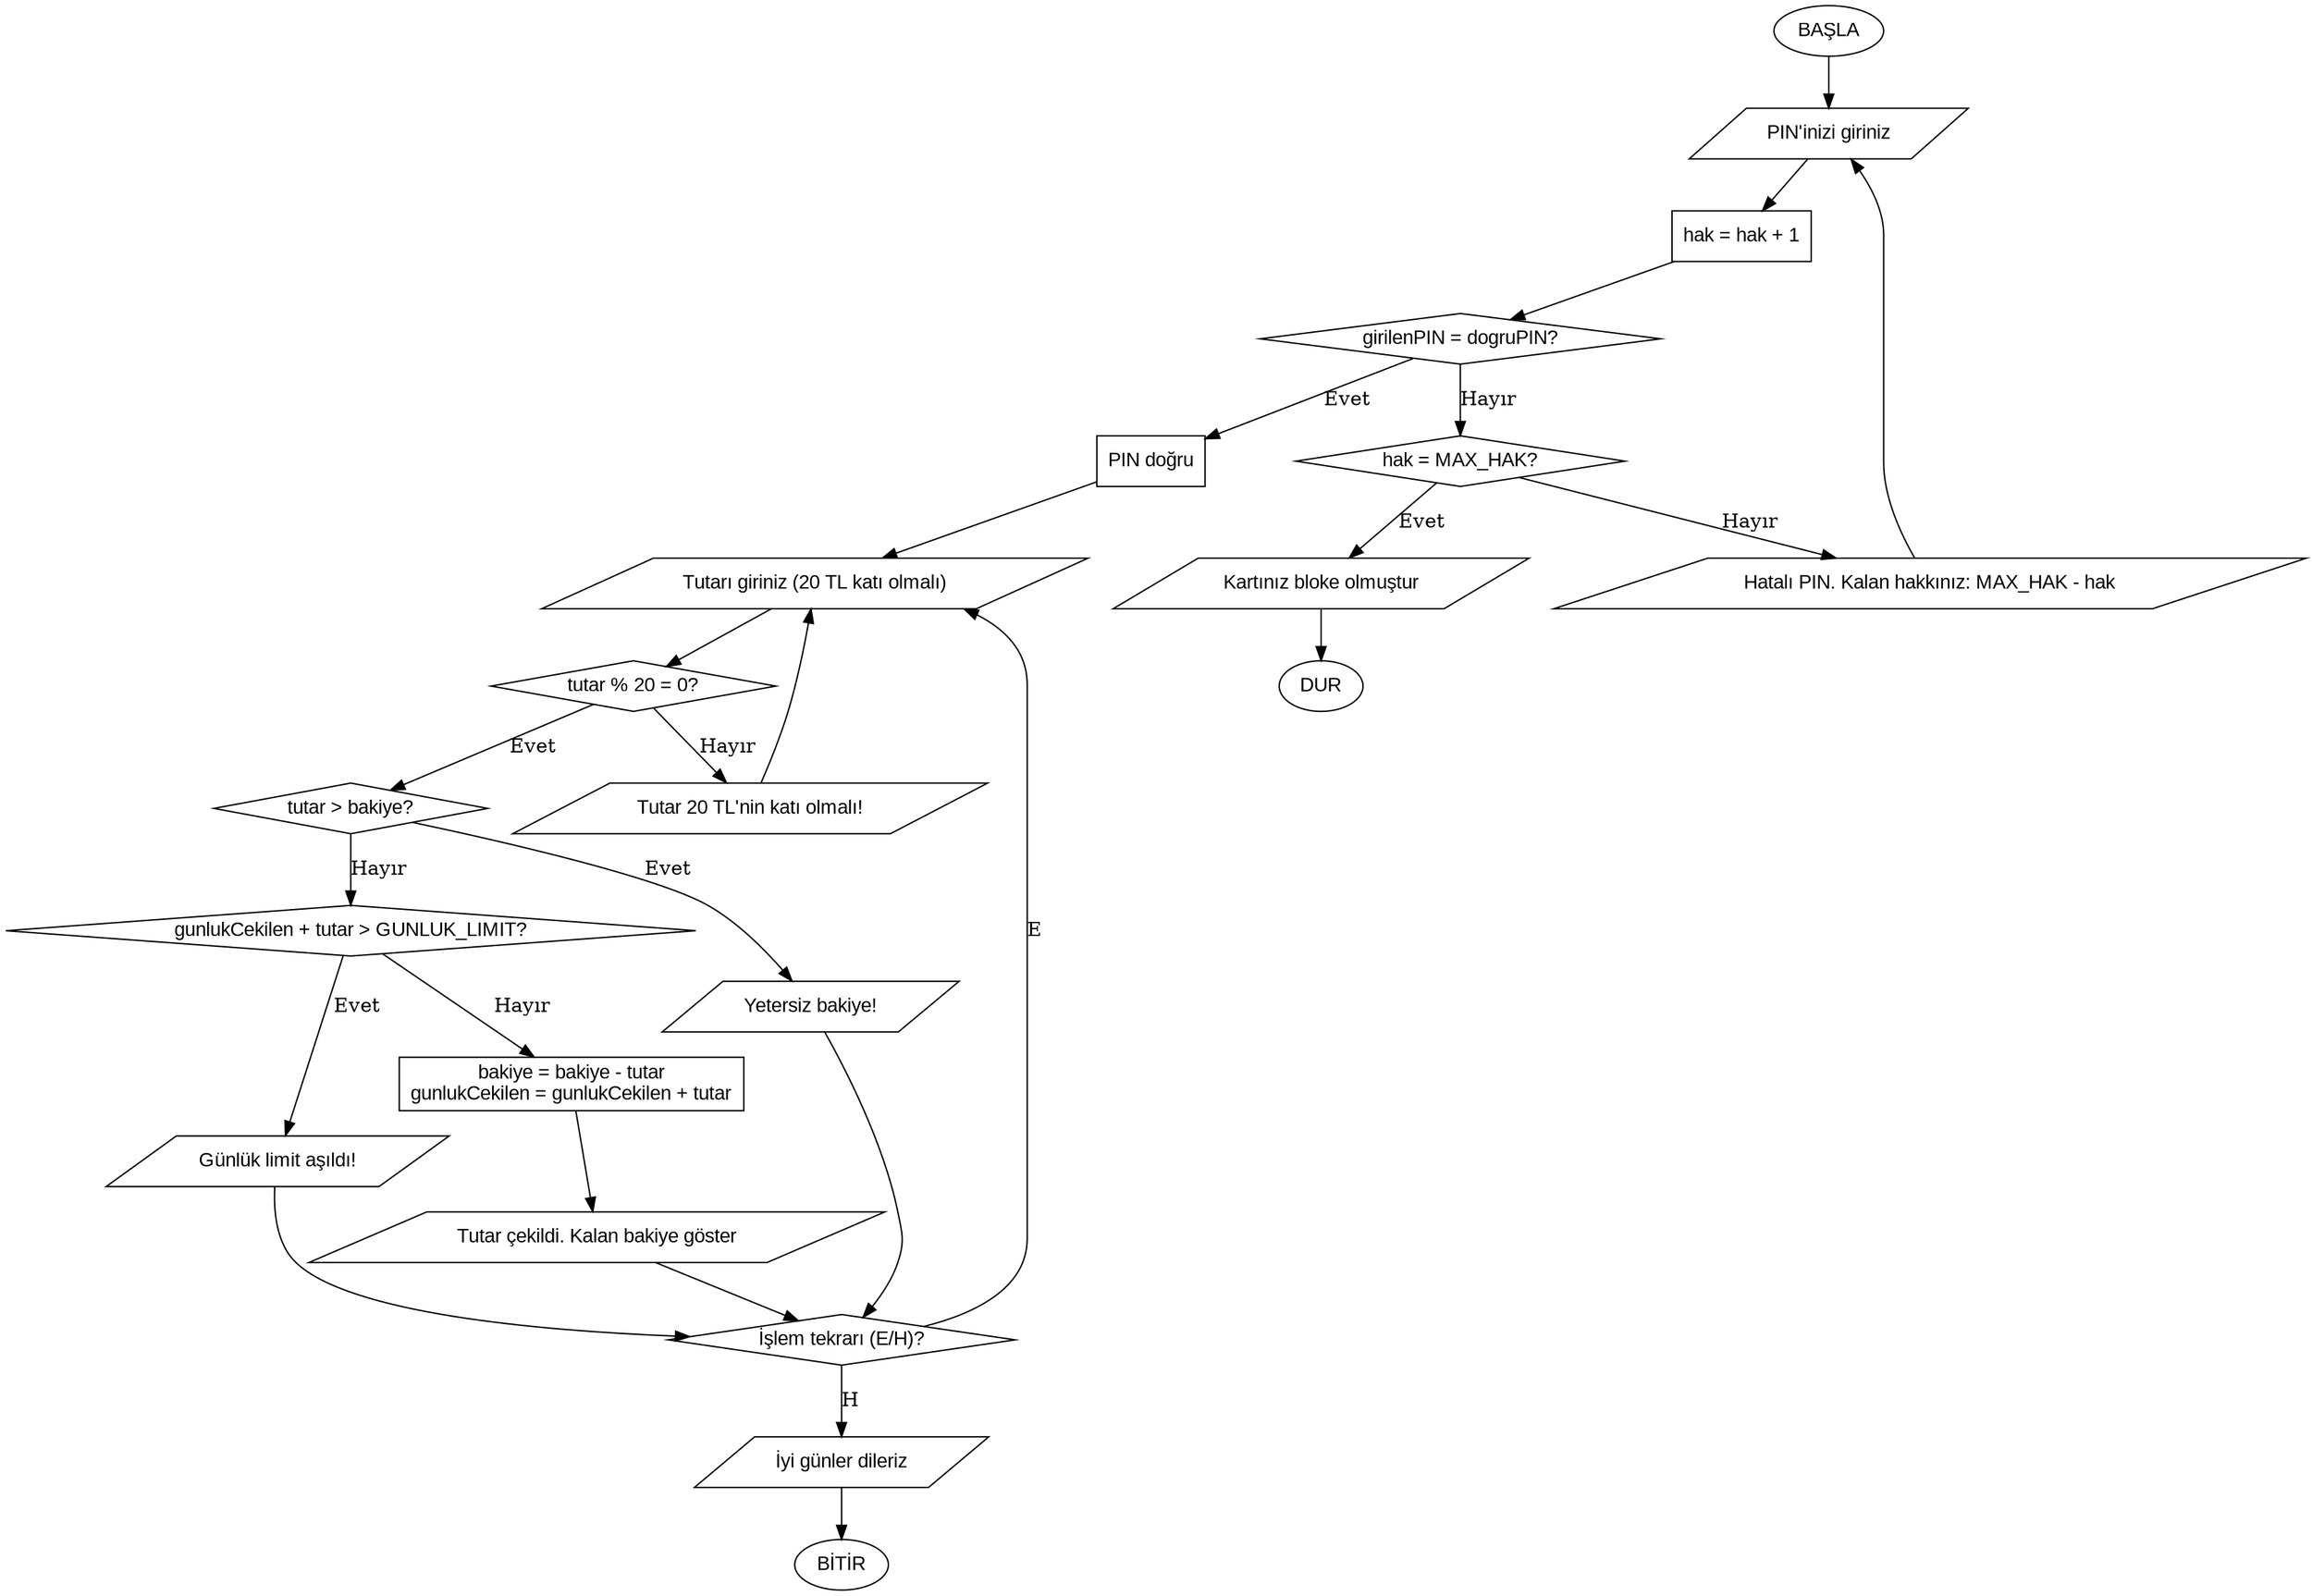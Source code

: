 digraph ATM {
    rankdir=TB;
    node [fontname="Arial"];

    start [shape=oval, label="BAŞLA"];
    pin_input [shape=parallelogram, label="PIN'inizi giriniz"];
    increment [shape=box, label="hak = hak + 1"];
    check_pin [shape=diamond, label="girilenPIN = dogruPIN?"];
    correct_pin [shape=box, label="PIN doğru"];
    wrong_pin [shape=parallelogram, label="Hatalı PIN. Kalan hakkınız: MAX_HAK - hak"];
    check_max [shape=diamond, label="hak = MAX_HAK?"];
    block_card [shape=parallelogram, label="Kartınız bloke olmuştur"];
    stop [shape=oval, label="DUR"];
    withdraw_loop [shape=diamond, label="İşlem tekrarı (E/H)?"];
    amount_input [shape=parallelogram, label="Tutarı giriniz (20 TL katı olmalı)"];
    check_multiple [shape=diamond, label="tutar % 20 = 0?"];
    check_balance [shape=diamond, label="tutar > bakiye?"];
    check_limit [shape=diamond, label="gunlukCekilen + tutar > GUNLUK_LIMIT?"];
    withdraw [shape=box, label="bakiye = bakiye - tutar\ngunlukCekilen = gunlukCekilen + tutar"];
    output_withdraw [shape=parallelogram, label="Tutar çekildi. Kalan bakiye göster"];
    limit_exceed [shape=parallelogram, label="Günlük limit aşıldı!"];
    insufficient [shape=parallelogram, label="Yetersiz bakiye!"];
    invalid_amount [shape=parallelogram, label="Tutar 20 TL'nin katı olmalı!"];
    end [shape=oval, label="BİTİR"];
    goodbye [shape=parallelogram, label="İyi günler dileriz"];

    start -> pin_input -> increment -> check_pin;
    check_pin -> correct_pin [label="Evet"];
    check_pin -> check_max [label="Hayır"];
    check_max -> wrong_pin [label="Hayır"];
    wrong_pin -> pin_input;
    check_max -> block_card [label="Evet"];
    block_card -> stop;

    correct_pin -> amount_input;
    amount_input -> check_multiple;
    check_multiple -> invalid_amount [label="Hayır"];
    invalid_amount -> amount_input;
    check_multiple -> check_balance [label="Evet"];
    check_balance -> insufficient [label="Evet"];
    insufficient -> withdraw_loop;
    check_balance -> check_limit [label="Hayır"];
    check_limit -> limit_exceed [label="Evet"];
    limit_exceed -> withdraw_loop;
    check_limit -> withdraw [label="Hayır"];
    withdraw -> output_withdraw -> withdraw_loop;
    withdraw_loop -> amount_input [label="E"];
    withdraw_loop -> goodbye [label="H"];
    goodbye -> end;
}
